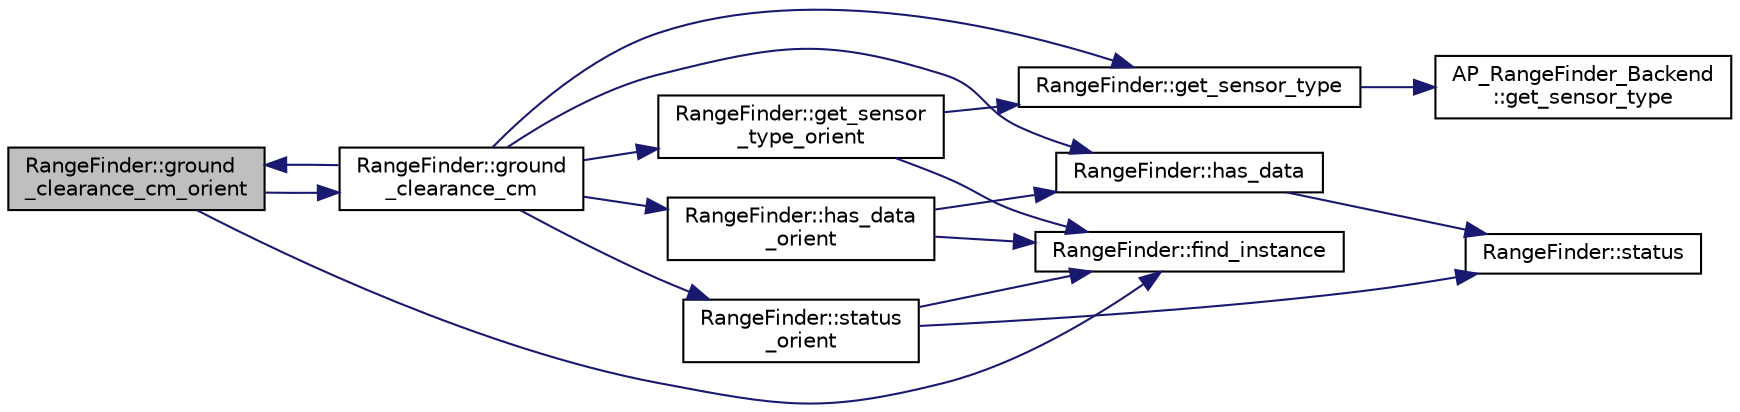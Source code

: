 digraph "RangeFinder::ground_clearance_cm_orient"
{
 // INTERACTIVE_SVG=YES
  edge [fontname="Helvetica",fontsize="10",labelfontname="Helvetica",labelfontsize="10"];
  node [fontname="Helvetica",fontsize="10",shape=record];
  rankdir="LR";
  Node1 [label="RangeFinder::ground\l_clearance_cm_orient",height=0.2,width=0.4,color="black", fillcolor="grey75", style="filled", fontcolor="black"];
  Node1 -> Node2 [color="midnightblue",fontsize="10",style="solid",fontname="Helvetica"];
  Node2 [label="RangeFinder::find_instance",height=0.2,width=0.4,color="black", fillcolor="white", style="filled",URL="$classRangeFinder.html#a532b9699a5ac5270db1584fa7fab8a4c"];
  Node1 -> Node3 [color="midnightblue",fontsize="10",style="solid",fontname="Helvetica"];
  Node3 [label="RangeFinder::ground\l_clearance_cm",height=0.2,width=0.4,color="black", fillcolor="white", style="filled",URL="$classRangeFinder.html#ad95f15a0eea1106c41337089636175b3"];
  Node3 -> Node1 [color="midnightblue",fontsize="10",style="solid",fontname="Helvetica"];
  Node3 -> Node4 [color="midnightblue",fontsize="10",style="solid",fontname="Helvetica"];
  Node4 [label="RangeFinder::get_sensor_type",height=0.2,width=0.4,color="black", fillcolor="white", style="filled",URL="$classRangeFinder.html#a11cf97cf628da3ca925b490ecc0c56a0"];
  Node4 -> Node5 [color="midnightblue",fontsize="10",style="solid",fontname="Helvetica"];
  Node5 [label="AP_RangeFinder_Backend\l::get_sensor_type",height=0.2,width=0.4,color="black", fillcolor="white", style="filled",URL="$classAP__RangeFinder__Backend.html#a9d8b660c0b1c915f224587608c0129a5"];
  Node3 -> Node6 [color="midnightblue",fontsize="10",style="solid",fontname="Helvetica"];
  Node6 [label="RangeFinder::get_sensor\l_type_orient",height=0.2,width=0.4,color="black", fillcolor="white", style="filled",URL="$classRangeFinder.html#a10b1e4910442663876f4d89a5c61e18b"];
  Node6 -> Node2 [color="midnightblue",fontsize="10",style="solid",fontname="Helvetica"];
  Node6 -> Node4 [color="midnightblue",fontsize="10",style="solid",fontname="Helvetica"];
  Node3 -> Node7 [color="midnightblue",fontsize="10",style="solid",fontname="Helvetica"];
  Node7 [label="RangeFinder::status\l_orient",height=0.2,width=0.4,color="black", fillcolor="white", style="filled",URL="$classRangeFinder.html#aa40fdb58e3887d08e6ad2b2da3c5076e"];
  Node7 -> Node2 [color="midnightblue",fontsize="10",style="solid",fontname="Helvetica"];
  Node7 -> Node8 [color="midnightblue",fontsize="10",style="solid",fontname="Helvetica"];
  Node8 [label="RangeFinder::status",height=0.2,width=0.4,color="black", fillcolor="white", style="filled",URL="$classRangeFinder.html#a5452cf4387ba889dd206b12375d2e059"];
  Node3 -> Node9 [color="midnightblue",fontsize="10",style="solid",fontname="Helvetica"];
  Node9 [label="RangeFinder::has_data",height=0.2,width=0.4,color="black", fillcolor="white", style="filled",URL="$classRangeFinder.html#a53a15c9f1ba0bfa9cbcf8d381025eb0f"];
  Node9 -> Node8 [color="midnightblue",fontsize="10",style="solid",fontname="Helvetica"];
  Node3 -> Node10 [color="midnightblue",fontsize="10",style="solid",fontname="Helvetica"];
  Node10 [label="RangeFinder::has_data\l_orient",height=0.2,width=0.4,color="black", fillcolor="white", style="filled",URL="$classRangeFinder.html#a6b1c79a6c9b8c755beb4d660c8a24b02"];
  Node10 -> Node2 [color="midnightblue",fontsize="10",style="solid",fontname="Helvetica"];
  Node10 -> Node9 [color="midnightblue",fontsize="10",style="solid",fontname="Helvetica"];
}
